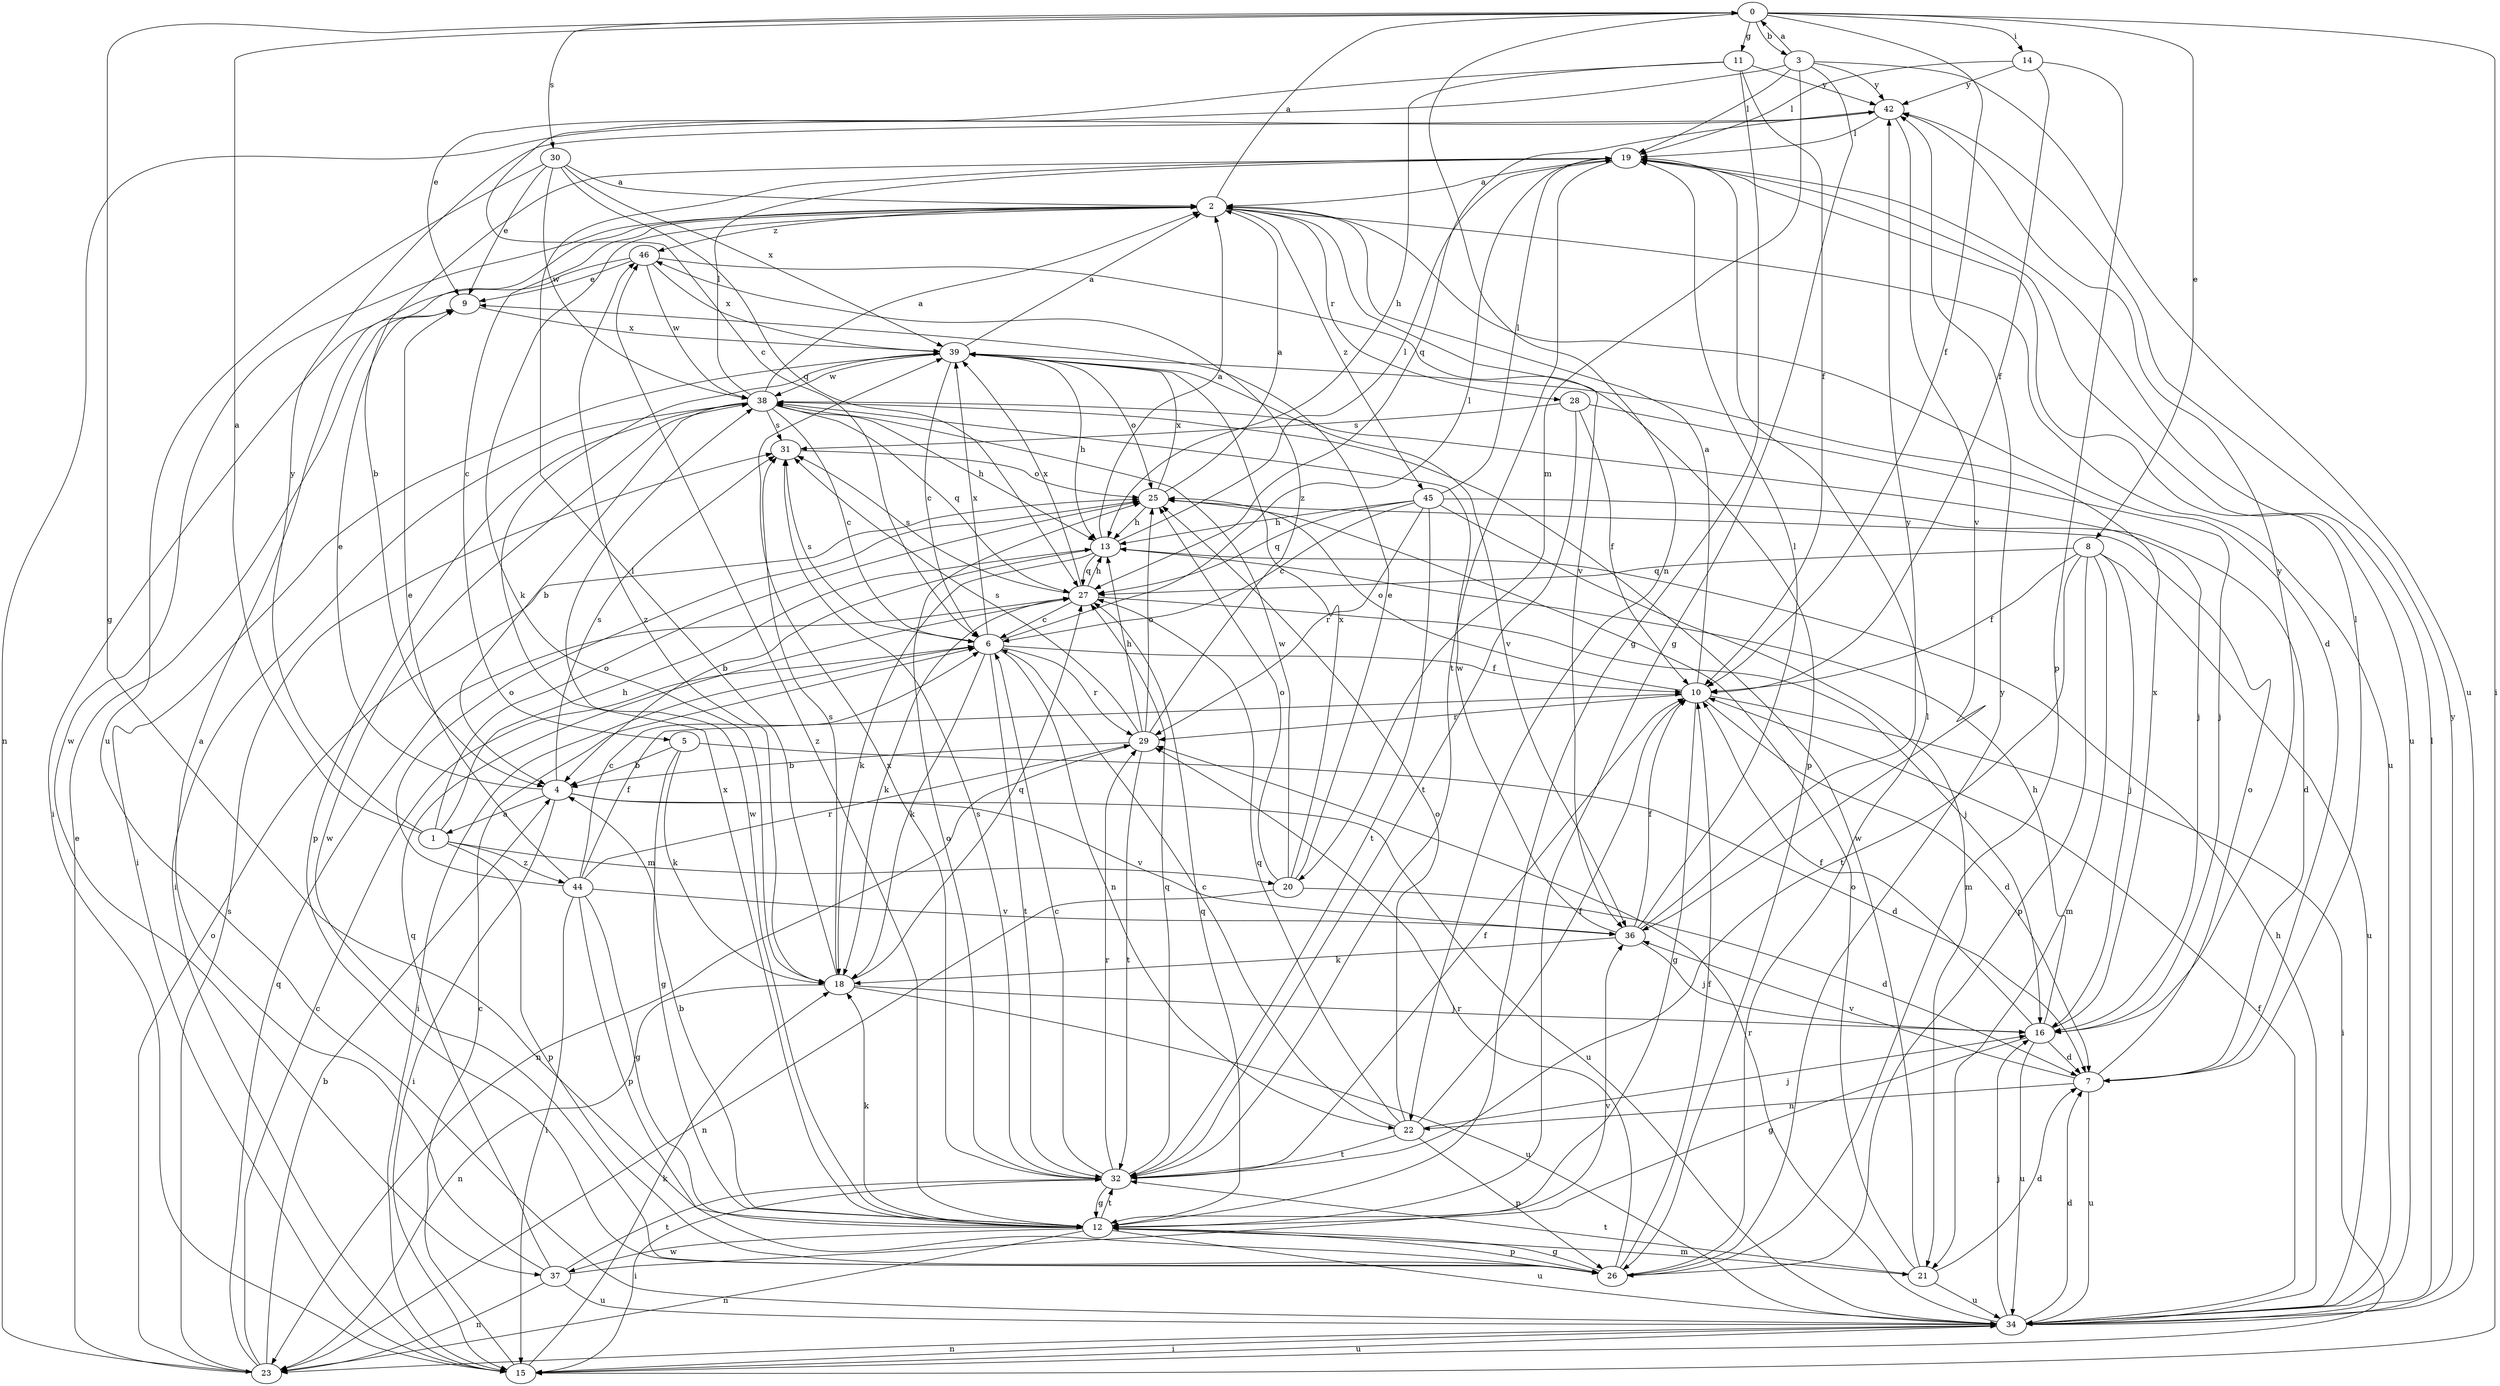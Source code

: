 strict digraph  {
0;
1;
2;
3;
4;
5;
6;
7;
8;
9;
10;
11;
12;
13;
14;
15;
16;
18;
19;
20;
21;
22;
23;
25;
26;
27;
28;
29;
30;
31;
32;
34;
36;
37;
38;
39;
42;
44;
45;
46;
0 -> 3  [label=b];
0 -> 8  [label=e];
0 -> 10  [label=f];
0 -> 11  [label=g];
0 -> 12  [label=g];
0 -> 14  [label=i];
0 -> 15  [label=i];
0 -> 22  [label=n];
0 -> 30  [label=s];
1 -> 0  [label=a];
1 -> 13  [label=h];
1 -> 20  [label=m];
1 -> 25  [label=o];
1 -> 26  [label=p];
1 -> 42  [label=y];
1 -> 44  [label=z];
2 -> 0  [label=a];
2 -> 5  [label=c];
2 -> 7  [label=d];
2 -> 18  [label=k];
2 -> 28  [label=r];
2 -> 34  [label=u];
2 -> 36  [label=v];
2 -> 37  [label=w];
2 -> 45  [label=z];
2 -> 46  [label=z];
3 -> 0  [label=a];
3 -> 6  [label=c];
3 -> 12  [label=g];
3 -> 19  [label=l];
3 -> 20  [label=m];
3 -> 34  [label=u];
3 -> 42  [label=y];
4 -> 1  [label=a];
4 -> 9  [label=e];
4 -> 15  [label=i];
4 -> 31  [label=s];
4 -> 34  [label=u];
4 -> 36  [label=v];
5 -> 4  [label=b];
5 -> 7  [label=d];
5 -> 12  [label=g];
5 -> 18  [label=k];
6 -> 10  [label=f];
6 -> 15  [label=i];
6 -> 18  [label=k];
6 -> 19  [label=l];
6 -> 22  [label=n];
6 -> 29  [label=r];
6 -> 31  [label=s];
6 -> 32  [label=t];
6 -> 39  [label=x];
7 -> 19  [label=l];
7 -> 22  [label=n];
7 -> 25  [label=o];
7 -> 34  [label=u];
7 -> 36  [label=v];
8 -> 10  [label=f];
8 -> 16  [label=j];
8 -> 21  [label=m];
8 -> 26  [label=p];
8 -> 27  [label=q];
8 -> 32  [label=t];
8 -> 34  [label=u];
9 -> 39  [label=x];
10 -> 2  [label=a];
10 -> 7  [label=d];
10 -> 12  [label=g];
10 -> 15  [label=i];
10 -> 25  [label=o];
10 -> 29  [label=r];
11 -> 9  [label=e];
11 -> 10  [label=f];
11 -> 12  [label=g];
11 -> 13  [label=h];
11 -> 42  [label=y];
12 -> 4  [label=b];
12 -> 18  [label=k];
12 -> 21  [label=m];
12 -> 23  [label=n];
12 -> 26  [label=p];
12 -> 27  [label=q];
12 -> 32  [label=t];
12 -> 34  [label=u];
12 -> 37  [label=w];
12 -> 38  [label=w];
12 -> 39  [label=x];
12 -> 46  [label=z];
13 -> 2  [label=a];
13 -> 4  [label=b];
13 -> 18  [label=k];
13 -> 19  [label=l];
13 -> 27  [label=q];
14 -> 10  [label=f];
14 -> 19  [label=l];
14 -> 26  [label=p];
14 -> 42  [label=y];
15 -> 6  [label=c];
15 -> 18  [label=k];
15 -> 34  [label=u];
16 -> 7  [label=d];
16 -> 10  [label=f];
16 -> 12  [label=g];
16 -> 13  [label=h];
16 -> 34  [label=u];
16 -> 39  [label=x];
16 -> 42  [label=y];
18 -> 16  [label=j];
18 -> 19  [label=l];
18 -> 23  [label=n];
18 -> 27  [label=q];
18 -> 31  [label=s];
18 -> 34  [label=u];
18 -> 46  [label=z];
19 -> 2  [label=a];
19 -> 4  [label=b];
19 -> 32  [label=t];
19 -> 34  [label=u];
20 -> 7  [label=d];
20 -> 9  [label=e];
20 -> 23  [label=n];
20 -> 25  [label=o];
20 -> 38  [label=w];
20 -> 39  [label=x];
21 -> 7  [label=d];
21 -> 25  [label=o];
21 -> 32  [label=t];
21 -> 34  [label=u];
21 -> 38  [label=w];
22 -> 6  [label=c];
22 -> 10  [label=f];
22 -> 16  [label=j];
22 -> 25  [label=o];
22 -> 26  [label=p];
22 -> 27  [label=q];
22 -> 32  [label=t];
23 -> 4  [label=b];
23 -> 6  [label=c];
23 -> 9  [label=e];
23 -> 25  [label=o];
23 -> 27  [label=q];
23 -> 31  [label=s];
25 -> 2  [label=a];
25 -> 13  [label=h];
25 -> 39  [label=x];
26 -> 10  [label=f];
26 -> 12  [label=g];
26 -> 19  [label=l];
26 -> 29  [label=r];
26 -> 38  [label=w];
26 -> 42  [label=y];
27 -> 6  [label=c];
27 -> 13  [label=h];
27 -> 16  [label=j];
27 -> 18  [label=k];
27 -> 31  [label=s];
27 -> 39  [label=x];
28 -> 10  [label=f];
28 -> 16  [label=j];
28 -> 31  [label=s];
28 -> 32  [label=t];
29 -> 4  [label=b];
29 -> 13  [label=h];
29 -> 23  [label=n];
29 -> 25  [label=o];
29 -> 31  [label=s];
29 -> 32  [label=t];
29 -> 46  [label=z];
30 -> 2  [label=a];
30 -> 9  [label=e];
30 -> 27  [label=q];
30 -> 34  [label=u];
30 -> 38  [label=w];
30 -> 39  [label=x];
31 -> 25  [label=o];
32 -> 6  [label=c];
32 -> 10  [label=f];
32 -> 12  [label=g];
32 -> 15  [label=i];
32 -> 25  [label=o];
32 -> 27  [label=q];
32 -> 29  [label=r];
32 -> 31  [label=s];
32 -> 39  [label=x];
34 -> 7  [label=d];
34 -> 10  [label=f];
34 -> 13  [label=h];
34 -> 15  [label=i];
34 -> 16  [label=j];
34 -> 19  [label=l];
34 -> 23  [label=n];
34 -> 29  [label=r];
34 -> 42  [label=y];
36 -> 10  [label=f];
36 -> 16  [label=j];
36 -> 18  [label=k];
36 -> 19  [label=l];
36 -> 38  [label=w];
36 -> 42  [label=y];
37 -> 2  [label=a];
37 -> 23  [label=n];
37 -> 27  [label=q];
37 -> 32  [label=t];
37 -> 34  [label=u];
37 -> 36  [label=v];
38 -> 2  [label=a];
38 -> 4  [label=b];
38 -> 6  [label=c];
38 -> 13  [label=h];
38 -> 15  [label=i];
38 -> 16  [label=j];
38 -> 19  [label=l];
38 -> 26  [label=p];
38 -> 27  [label=q];
38 -> 31  [label=s];
39 -> 2  [label=a];
39 -> 6  [label=c];
39 -> 13  [label=h];
39 -> 15  [label=i];
39 -> 25  [label=o];
39 -> 36  [label=v];
39 -> 38  [label=w];
42 -> 19  [label=l];
42 -> 23  [label=n];
42 -> 27  [label=q];
42 -> 36  [label=v];
44 -> 6  [label=c];
44 -> 9  [label=e];
44 -> 10  [label=f];
44 -> 12  [label=g];
44 -> 15  [label=i];
44 -> 25  [label=o];
44 -> 26  [label=p];
44 -> 29  [label=r];
44 -> 36  [label=v];
45 -> 6  [label=c];
45 -> 7  [label=d];
45 -> 13  [label=h];
45 -> 19  [label=l];
45 -> 21  [label=m];
45 -> 27  [label=q];
45 -> 29  [label=r];
45 -> 32  [label=t];
46 -> 9  [label=e];
46 -> 15  [label=i];
46 -> 26  [label=p];
46 -> 38  [label=w];
46 -> 39  [label=x];
}
